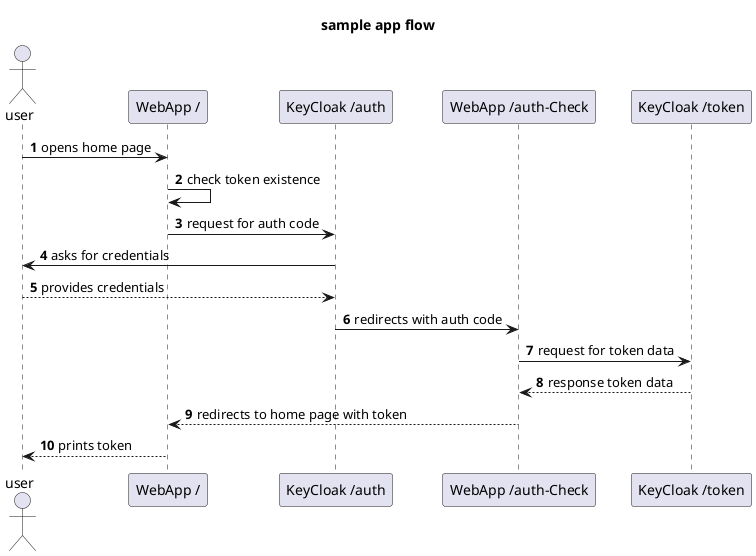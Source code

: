 @startuml
title sample app flow

actor user
participant WebAppEntry as "WebApp /"
participant KeyCloakAuth as "KeyCloak /auth"
participant WebAppAuthCheck as "WebApp /auth-Check"
participant KeyCloakToken as "KeyCloak /token"


autonumber

user -> WebAppEntry: opens home page
WebAppEntry -> WebAppEntry: check token existence
WebAppEntry -> KeyCloakAuth: request for auth code
KeyCloakAuth -> user: asks for credentials
KeyCloakAuth <-- user: provides credentials
KeyCloakAuth -> WebAppAuthCheck: redirects with auth code
WebAppAuthCheck -> KeyCloakToken: request for token data
WebAppAuthCheck <-- KeyCloakToken: response token data
WebAppAuthCheck --> WebAppEntry: redirects to home page with token
WebAppEntry --> user: prints token

@enduml